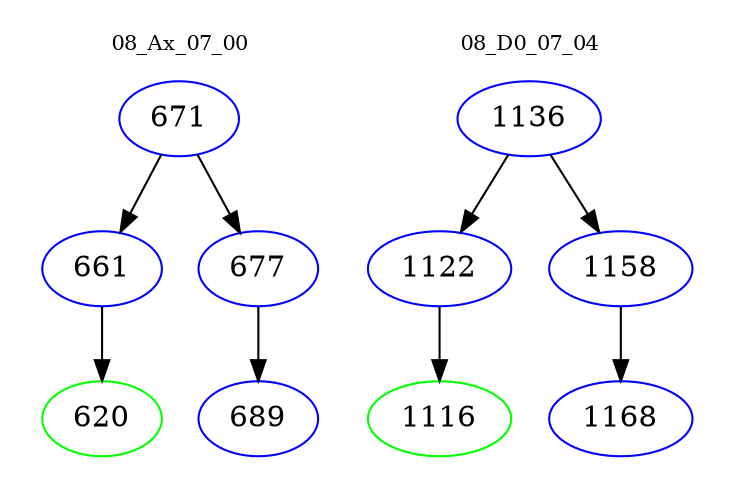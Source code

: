 digraph{
subgraph cluster_0 {
color = white
label = "08_Ax_07_00";
fontsize=10;
T0_671 [label="671", color="blue"]
T0_671 -> T0_661 [color="black"]
T0_661 [label="661", color="blue"]
T0_661 -> T0_620 [color="black"]
T0_620 [label="620", color="green"]
T0_671 -> T0_677 [color="black"]
T0_677 [label="677", color="blue"]
T0_677 -> T0_689 [color="black"]
T0_689 [label="689", color="blue"]
}
subgraph cluster_1 {
color = white
label = "08_D0_07_04";
fontsize=10;
T1_1136 [label="1136", color="blue"]
T1_1136 -> T1_1122 [color="black"]
T1_1122 [label="1122", color="blue"]
T1_1122 -> T1_1116 [color="black"]
T1_1116 [label="1116", color="green"]
T1_1136 -> T1_1158 [color="black"]
T1_1158 [label="1158", color="blue"]
T1_1158 -> T1_1168 [color="black"]
T1_1168 [label="1168", color="blue"]
}
}
